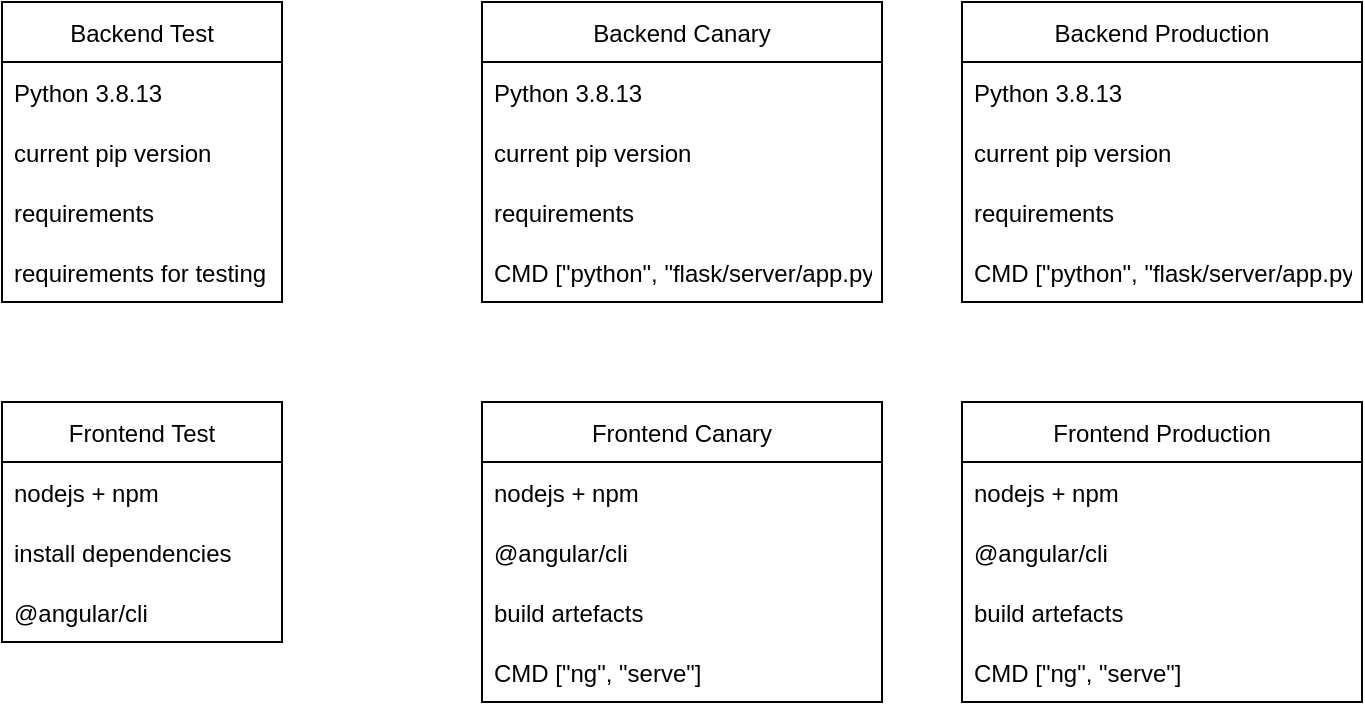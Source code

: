 <mxfile version="19.0.0" type="github">
  <diagram id="5R8qd_4UF4mouG1cCONN" name="Page-1">
    <mxGraphModel dx="946" dy="535" grid="1" gridSize="10" guides="1" tooltips="1" connect="1" arrows="1" fold="1" page="1" pageScale="1" pageWidth="827" pageHeight="1169" math="0" shadow="0">
      <root>
        <mxCell id="0" />
        <mxCell id="1" parent="0" />
        <mxCell id="o4T1hOtXVvW9sFD-np7v-11" value="Backend Test" style="swimlane;fontStyle=0;childLayout=stackLayout;horizontal=1;startSize=30;horizontalStack=0;resizeParent=1;resizeParentMax=0;resizeLast=0;collapsible=1;marginBottom=0;" vertex="1" parent="1">
          <mxGeometry x="40" y="40" width="140" height="150" as="geometry">
            <mxRectangle x="40" y="40" width="100" height="30" as="alternateBounds" />
          </mxGeometry>
        </mxCell>
        <mxCell id="o4T1hOtXVvW9sFD-np7v-12" value="Python 3.8.13" style="text;strokeColor=none;fillColor=none;align=left;verticalAlign=middle;spacingLeft=4;spacingRight=4;overflow=hidden;points=[[0,0.5],[1,0.5]];portConstraint=eastwest;rotatable=0;" vertex="1" parent="o4T1hOtXVvW9sFD-np7v-11">
          <mxGeometry y="30" width="140" height="30" as="geometry" />
        </mxCell>
        <mxCell id="o4T1hOtXVvW9sFD-np7v-13" value="current pip version" style="text;strokeColor=none;fillColor=none;align=left;verticalAlign=middle;spacingLeft=4;spacingRight=4;overflow=hidden;points=[[0,0.5],[1,0.5]];portConstraint=eastwest;rotatable=0;" vertex="1" parent="o4T1hOtXVvW9sFD-np7v-11">
          <mxGeometry y="60" width="140" height="30" as="geometry" />
        </mxCell>
        <mxCell id="o4T1hOtXVvW9sFD-np7v-14" value="requirements" style="text;strokeColor=none;fillColor=none;align=left;verticalAlign=middle;spacingLeft=4;spacingRight=4;overflow=hidden;points=[[0,0.5],[1,0.5]];portConstraint=eastwest;rotatable=0;" vertex="1" parent="o4T1hOtXVvW9sFD-np7v-11">
          <mxGeometry y="90" width="140" height="30" as="geometry" />
        </mxCell>
        <mxCell id="o4T1hOtXVvW9sFD-np7v-20" value="requirements for testing" style="text;strokeColor=none;fillColor=none;align=left;verticalAlign=middle;spacingLeft=4;spacingRight=4;overflow=hidden;points=[[0,0.5],[1,0.5]];portConstraint=eastwest;rotatable=0;" vertex="1" parent="o4T1hOtXVvW9sFD-np7v-11">
          <mxGeometry y="120" width="140" height="30" as="geometry" />
        </mxCell>
        <mxCell id="o4T1hOtXVvW9sFD-np7v-21" value="Frontend Test" style="swimlane;fontStyle=0;childLayout=stackLayout;horizontal=1;startSize=30;horizontalStack=0;resizeParent=1;resizeParentMax=0;resizeLast=0;collapsible=1;marginBottom=0;" vertex="1" parent="1">
          <mxGeometry x="40" y="240" width="140" height="120" as="geometry">
            <mxRectangle x="40" y="40" width="100" height="30" as="alternateBounds" />
          </mxGeometry>
        </mxCell>
        <mxCell id="o4T1hOtXVvW9sFD-np7v-22" value="nodejs + npm" style="text;strokeColor=none;fillColor=none;align=left;verticalAlign=middle;spacingLeft=4;spacingRight=4;overflow=hidden;points=[[0,0.5],[1,0.5]];portConstraint=eastwest;rotatable=0;" vertex="1" parent="o4T1hOtXVvW9sFD-np7v-21">
          <mxGeometry y="30" width="140" height="30" as="geometry" />
        </mxCell>
        <mxCell id="o4T1hOtXVvW9sFD-np7v-27" value="install dependencies" style="text;strokeColor=none;fillColor=none;align=left;verticalAlign=middle;spacingLeft=4;spacingRight=4;overflow=hidden;points=[[0,0.5],[1,0.5]];portConstraint=eastwest;rotatable=0;" vertex="1" parent="o4T1hOtXVvW9sFD-np7v-21">
          <mxGeometry y="60" width="140" height="30" as="geometry" />
        </mxCell>
        <mxCell id="o4T1hOtXVvW9sFD-np7v-24" value="@angular/cli" style="text;strokeColor=none;fillColor=none;align=left;verticalAlign=middle;spacingLeft=4;spacingRight=4;overflow=hidden;points=[[0,0.5],[1,0.5]];portConstraint=eastwest;rotatable=0;" vertex="1" parent="o4T1hOtXVvW9sFD-np7v-21">
          <mxGeometry y="90" width="140" height="30" as="geometry" />
        </mxCell>
        <mxCell id="o4T1hOtXVvW9sFD-np7v-28" value="Backend Canary" style="swimlane;fontStyle=0;childLayout=stackLayout;horizontal=1;startSize=30;horizontalStack=0;resizeParent=1;resizeParentMax=0;resizeLast=0;collapsible=1;marginBottom=0;" vertex="1" parent="1">
          <mxGeometry x="280" y="40" width="200" height="150" as="geometry">
            <mxRectangle x="40" y="40" width="100" height="30" as="alternateBounds" />
          </mxGeometry>
        </mxCell>
        <mxCell id="o4T1hOtXVvW9sFD-np7v-29" value="Python 3.8.13" style="text;strokeColor=none;fillColor=none;align=left;verticalAlign=middle;spacingLeft=4;spacingRight=4;overflow=hidden;points=[[0,0.5],[1,0.5]];portConstraint=eastwest;rotatable=0;" vertex="1" parent="o4T1hOtXVvW9sFD-np7v-28">
          <mxGeometry y="30" width="200" height="30" as="geometry" />
        </mxCell>
        <mxCell id="o4T1hOtXVvW9sFD-np7v-30" value="current pip version" style="text;strokeColor=none;fillColor=none;align=left;verticalAlign=middle;spacingLeft=4;spacingRight=4;overflow=hidden;points=[[0,0.5],[1,0.5]];portConstraint=eastwest;rotatable=0;" vertex="1" parent="o4T1hOtXVvW9sFD-np7v-28">
          <mxGeometry y="60" width="200" height="30" as="geometry" />
        </mxCell>
        <mxCell id="o4T1hOtXVvW9sFD-np7v-31" value="requirements" style="text;strokeColor=none;fillColor=none;align=left;verticalAlign=middle;spacingLeft=4;spacingRight=4;overflow=hidden;points=[[0,0.5],[1,0.5]];portConstraint=eastwest;rotatable=0;" vertex="1" parent="o4T1hOtXVvW9sFD-np7v-28">
          <mxGeometry y="90" width="200" height="30" as="geometry" />
        </mxCell>
        <mxCell id="o4T1hOtXVvW9sFD-np7v-45" value="CMD [&quot;python&quot;, &quot;flask/server/app.py&quot;" style="text;strokeColor=none;fillColor=none;align=left;verticalAlign=middle;spacingLeft=4;spacingRight=4;overflow=hidden;points=[[0,0.5],[1,0.5]];portConstraint=eastwest;rotatable=0;" vertex="1" parent="o4T1hOtXVvW9sFD-np7v-28">
          <mxGeometry y="120" width="200" height="30" as="geometry" />
        </mxCell>
        <mxCell id="o4T1hOtXVvW9sFD-np7v-33" value="Frontend Canary" style="swimlane;fontStyle=0;childLayout=stackLayout;horizontal=1;startSize=30;horizontalStack=0;resizeParent=1;resizeParentMax=0;resizeLast=0;collapsible=1;marginBottom=0;" vertex="1" parent="1">
          <mxGeometry x="280" y="240" width="200" height="150" as="geometry">
            <mxRectangle x="40" y="40" width="100" height="30" as="alternateBounds" />
          </mxGeometry>
        </mxCell>
        <mxCell id="o4T1hOtXVvW9sFD-np7v-34" value="nodejs + npm" style="text;strokeColor=none;fillColor=none;align=left;verticalAlign=middle;spacingLeft=4;spacingRight=4;overflow=hidden;points=[[0,0.5],[1,0.5]];portConstraint=eastwest;rotatable=0;" vertex="1" parent="o4T1hOtXVvW9sFD-np7v-33">
          <mxGeometry y="30" width="200" height="30" as="geometry" />
        </mxCell>
        <mxCell id="o4T1hOtXVvW9sFD-np7v-36" value="@angular/cli" style="text;strokeColor=none;fillColor=none;align=left;verticalAlign=middle;spacingLeft=4;spacingRight=4;overflow=hidden;points=[[0,0.5],[1,0.5]];portConstraint=eastwest;rotatable=0;" vertex="1" parent="o4T1hOtXVvW9sFD-np7v-33">
          <mxGeometry y="60" width="200" height="30" as="geometry" />
        </mxCell>
        <mxCell id="o4T1hOtXVvW9sFD-np7v-35" value="build artefacts" style="text;strokeColor=none;fillColor=none;align=left;verticalAlign=middle;spacingLeft=4;spacingRight=4;overflow=hidden;points=[[0,0.5],[1,0.5]];portConstraint=eastwest;rotatable=0;" vertex="1" parent="o4T1hOtXVvW9sFD-np7v-33">
          <mxGeometry y="90" width="200" height="30" as="geometry" />
        </mxCell>
        <mxCell id="o4T1hOtXVvW9sFD-np7v-46" value="CMD [&quot;ng&quot;, &quot;serve&quot;]" style="text;strokeColor=none;fillColor=none;align=left;verticalAlign=middle;spacingLeft=4;spacingRight=4;overflow=hidden;points=[[0,0.5],[1,0.5]];portConstraint=eastwest;rotatable=0;" vertex="1" parent="o4T1hOtXVvW9sFD-np7v-33">
          <mxGeometry y="120" width="200" height="30" as="geometry" />
        </mxCell>
        <mxCell id="o4T1hOtXVvW9sFD-np7v-37" value="Backend Production" style="swimlane;fontStyle=0;childLayout=stackLayout;horizontal=1;startSize=30;horizontalStack=0;resizeParent=1;resizeParentMax=0;resizeLast=0;collapsible=1;marginBottom=0;" vertex="1" parent="1">
          <mxGeometry x="520" y="40" width="200" height="150" as="geometry">
            <mxRectangle x="40" y="40" width="100" height="30" as="alternateBounds" />
          </mxGeometry>
        </mxCell>
        <mxCell id="o4T1hOtXVvW9sFD-np7v-38" value="Python 3.8.13" style="text;strokeColor=none;fillColor=none;align=left;verticalAlign=middle;spacingLeft=4;spacingRight=4;overflow=hidden;points=[[0,0.5],[1,0.5]];portConstraint=eastwest;rotatable=0;" vertex="1" parent="o4T1hOtXVvW9sFD-np7v-37">
          <mxGeometry y="30" width="200" height="30" as="geometry" />
        </mxCell>
        <mxCell id="o4T1hOtXVvW9sFD-np7v-39" value="current pip version" style="text;strokeColor=none;fillColor=none;align=left;verticalAlign=middle;spacingLeft=4;spacingRight=4;overflow=hidden;points=[[0,0.5],[1,0.5]];portConstraint=eastwest;rotatable=0;" vertex="1" parent="o4T1hOtXVvW9sFD-np7v-37">
          <mxGeometry y="60" width="200" height="30" as="geometry" />
        </mxCell>
        <mxCell id="o4T1hOtXVvW9sFD-np7v-40" value="requirements" style="text;strokeColor=none;fillColor=none;align=left;verticalAlign=middle;spacingLeft=4;spacingRight=4;overflow=hidden;points=[[0,0.5],[1,0.5]];portConstraint=eastwest;rotatable=0;" vertex="1" parent="o4T1hOtXVvW9sFD-np7v-37">
          <mxGeometry y="90" width="200" height="30" as="geometry" />
        </mxCell>
        <mxCell id="o4T1hOtXVvW9sFD-np7v-47" value="CMD [&quot;python&quot;, &quot;flask/server/app.py&quot;" style="text;strokeColor=none;fillColor=none;align=left;verticalAlign=middle;spacingLeft=4;spacingRight=4;overflow=hidden;points=[[0,0.5],[1,0.5]];portConstraint=eastwest;rotatable=0;" vertex="1" parent="o4T1hOtXVvW9sFD-np7v-37">
          <mxGeometry y="120" width="200" height="30" as="geometry" />
        </mxCell>
        <mxCell id="o4T1hOtXVvW9sFD-np7v-41" value="Frontend Production" style="swimlane;fontStyle=0;childLayout=stackLayout;horizontal=1;startSize=30;horizontalStack=0;resizeParent=1;resizeParentMax=0;resizeLast=0;collapsible=1;marginBottom=0;" vertex="1" parent="1">
          <mxGeometry x="520" y="240" width="200" height="150" as="geometry">
            <mxRectangle x="40" y="40" width="100" height="30" as="alternateBounds" />
          </mxGeometry>
        </mxCell>
        <mxCell id="o4T1hOtXVvW9sFD-np7v-42" value="nodejs + npm" style="text;strokeColor=none;fillColor=none;align=left;verticalAlign=middle;spacingLeft=4;spacingRight=4;overflow=hidden;points=[[0,0.5],[1,0.5]];portConstraint=eastwest;rotatable=0;" vertex="1" parent="o4T1hOtXVvW9sFD-np7v-41">
          <mxGeometry y="30" width="200" height="30" as="geometry" />
        </mxCell>
        <mxCell id="o4T1hOtXVvW9sFD-np7v-43" value="@angular/cli" style="text;strokeColor=none;fillColor=none;align=left;verticalAlign=middle;spacingLeft=4;spacingRight=4;overflow=hidden;points=[[0,0.5],[1,0.5]];portConstraint=eastwest;rotatable=0;" vertex="1" parent="o4T1hOtXVvW9sFD-np7v-41">
          <mxGeometry y="60" width="200" height="30" as="geometry" />
        </mxCell>
        <mxCell id="o4T1hOtXVvW9sFD-np7v-44" value="build artefacts" style="text;strokeColor=none;fillColor=none;align=left;verticalAlign=middle;spacingLeft=4;spacingRight=4;overflow=hidden;points=[[0,0.5],[1,0.5]];portConstraint=eastwest;rotatable=0;" vertex="1" parent="o4T1hOtXVvW9sFD-np7v-41">
          <mxGeometry y="90" width="200" height="30" as="geometry" />
        </mxCell>
        <mxCell id="o4T1hOtXVvW9sFD-np7v-49" value="CMD [&quot;ng&quot;, &quot;serve&quot;]" style="text;strokeColor=none;fillColor=none;align=left;verticalAlign=middle;spacingLeft=4;spacingRight=4;overflow=hidden;points=[[0,0.5],[1,0.5]];portConstraint=eastwest;rotatable=0;" vertex="1" parent="o4T1hOtXVvW9sFD-np7v-41">
          <mxGeometry y="120" width="200" height="30" as="geometry" />
        </mxCell>
      </root>
    </mxGraphModel>
  </diagram>
</mxfile>
